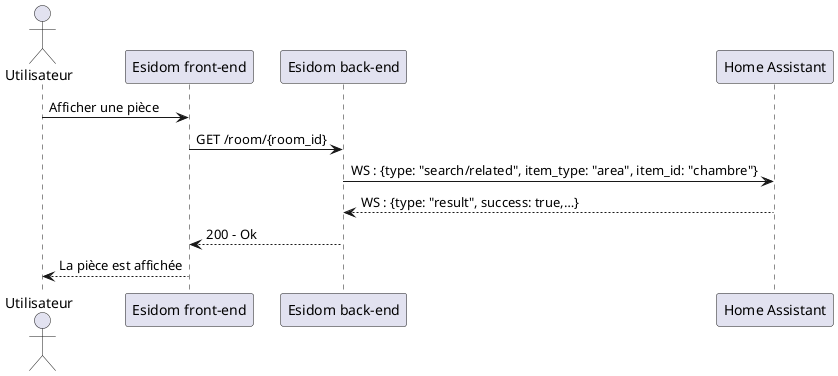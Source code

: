 @startuml afficher pièce

actor "Utilisateur" as u
participant "Esidom front-end" as fe
participant "Esidom back-end" as m
participant "Home Assistant" as ha

u -> fe: Afficher une pièce
fe -> m: GET /room/{room_id}
m -> ha: WS : {type: "search/related", item_type: "area", item_id: "chambre"}
ha --> m: WS : {type: "result", success: true,…}
m --> fe: 200 - Ok
fe --> u: La pièce est affichée

@enduml